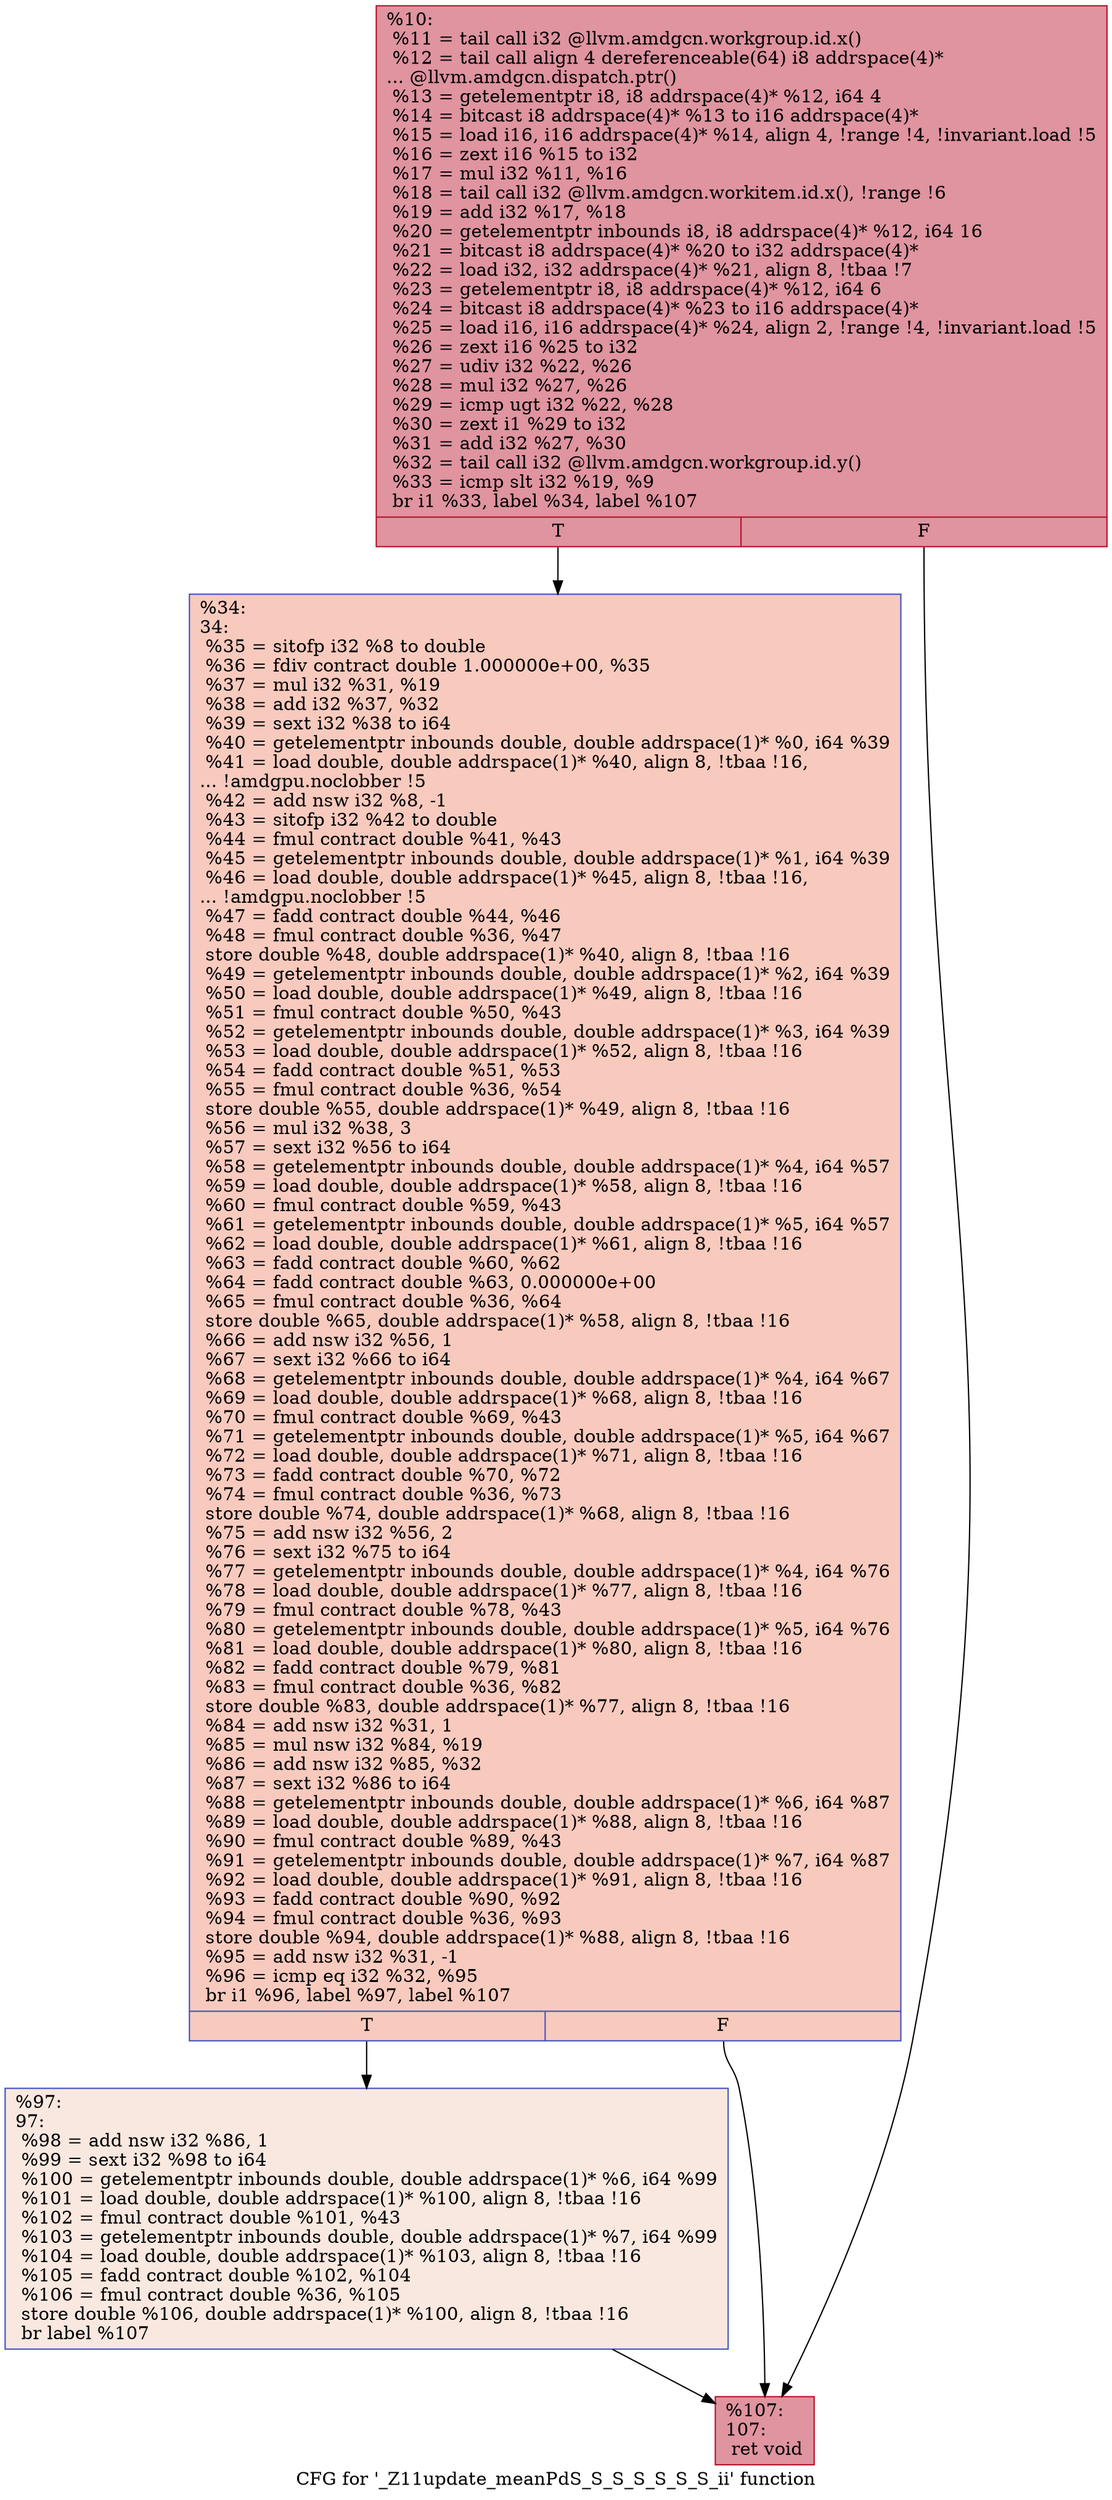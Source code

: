 digraph "CFG for '_Z11update_meanPdS_S_S_S_S_S_S_ii' function" {
	label="CFG for '_Z11update_meanPdS_S_S_S_S_S_S_ii' function";

	Node0x523c9e0 [shape=record,color="#b70d28ff", style=filled, fillcolor="#b70d2870",label="{%10:\l  %11 = tail call i32 @llvm.amdgcn.workgroup.id.x()\l  %12 = tail call align 4 dereferenceable(64) i8 addrspace(4)*\l... @llvm.amdgcn.dispatch.ptr()\l  %13 = getelementptr i8, i8 addrspace(4)* %12, i64 4\l  %14 = bitcast i8 addrspace(4)* %13 to i16 addrspace(4)*\l  %15 = load i16, i16 addrspace(4)* %14, align 4, !range !4, !invariant.load !5\l  %16 = zext i16 %15 to i32\l  %17 = mul i32 %11, %16\l  %18 = tail call i32 @llvm.amdgcn.workitem.id.x(), !range !6\l  %19 = add i32 %17, %18\l  %20 = getelementptr inbounds i8, i8 addrspace(4)* %12, i64 16\l  %21 = bitcast i8 addrspace(4)* %20 to i32 addrspace(4)*\l  %22 = load i32, i32 addrspace(4)* %21, align 8, !tbaa !7\l  %23 = getelementptr i8, i8 addrspace(4)* %12, i64 6\l  %24 = bitcast i8 addrspace(4)* %23 to i16 addrspace(4)*\l  %25 = load i16, i16 addrspace(4)* %24, align 2, !range !4, !invariant.load !5\l  %26 = zext i16 %25 to i32\l  %27 = udiv i32 %22, %26\l  %28 = mul i32 %27, %26\l  %29 = icmp ugt i32 %22, %28\l  %30 = zext i1 %29 to i32\l  %31 = add i32 %27, %30\l  %32 = tail call i32 @llvm.amdgcn.workgroup.id.y()\l  %33 = icmp slt i32 %19, %9\l  br i1 %33, label %34, label %107\l|{<s0>T|<s1>F}}"];
	Node0x523c9e0:s0 -> Node0x523efc0;
	Node0x523c9e0:s1 -> Node0x5240c70;
	Node0x523efc0 [shape=record,color="#3d50c3ff", style=filled, fillcolor="#ef886b70",label="{%34:\l34:                                               \l  %35 = sitofp i32 %8 to double\l  %36 = fdiv contract double 1.000000e+00, %35\l  %37 = mul i32 %31, %19\l  %38 = add i32 %37, %32\l  %39 = sext i32 %38 to i64\l  %40 = getelementptr inbounds double, double addrspace(1)* %0, i64 %39\l  %41 = load double, double addrspace(1)* %40, align 8, !tbaa !16,\l... !amdgpu.noclobber !5\l  %42 = add nsw i32 %8, -1\l  %43 = sitofp i32 %42 to double\l  %44 = fmul contract double %41, %43\l  %45 = getelementptr inbounds double, double addrspace(1)* %1, i64 %39\l  %46 = load double, double addrspace(1)* %45, align 8, !tbaa !16,\l... !amdgpu.noclobber !5\l  %47 = fadd contract double %44, %46\l  %48 = fmul contract double %36, %47\l  store double %48, double addrspace(1)* %40, align 8, !tbaa !16\l  %49 = getelementptr inbounds double, double addrspace(1)* %2, i64 %39\l  %50 = load double, double addrspace(1)* %49, align 8, !tbaa !16\l  %51 = fmul contract double %50, %43\l  %52 = getelementptr inbounds double, double addrspace(1)* %3, i64 %39\l  %53 = load double, double addrspace(1)* %52, align 8, !tbaa !16\l  %54 = fadd contract double %51, %53\l  %55 = fmul contract double %36, %54\l  store double %55, double addrspace(1)* %49, align 8, !tbaa !16\l  %56 = mul i32 %38, 3\l  %57 = sext i32 %56 to i64\l  %58 = getelementptr inbounds double, double addrspace(1)* %4, i64 %57\l  %59 = load double, double addrspace(1)* %58, align 8, !tbaa !16\l  %60 = fmul contract double %59, %43\l  %61 = getelementptr inbounds double, double addrspace(1)* %5, i64 %57\l  %62 = load double, double addrspace(1)* %61, align 8, !tbaa !16\l  %63 = fadd contract double %60, %62\l  %64 = fadd contract double %63, 0.000000e+00\l  %65 = fmul contract double %36, %64\l  store double %65, double addrspace(1)* %58, align 8, !tbaa !16\l  %66 = add nsw i32 %56, 1\l  %67 = sext i32 %66 to i64\l  %68 = getelementptr inbounds double, double addrspace(1)* %4, i64 %67\l  %69 = load double, double addrspace(1)* %68, align 8, !tbaa !16\l  %70 = fmul contract double %69, %43\l  %71 = getelementptr inbounds double, double addrspace(1)* %5, i64 %67\l  %72 = load double, double addrspace(1)* %71, align 8, !tbaa !16\l  %73 = fadd contract double %70, %72\l  %74 = fmul contract double %36, %73\l  store double %74, double addrspace(1)* %68, align 8, !tbaa !16\l  %75 = add nsw i32 %56, 2\l  %76 = sext i32 %75 to i64\l  %77 = getelementptr inbounds double, double addrspace(1)* %4, i64 %76\l  %78 = load double, double addrspace(1)* %77, align 8, !tbaa !16\l  %79 = fmul contract double %78, %43\l  %80 = getelementptr inbounds double, double addrspace(1)* %5, i64 %76\l  %81 = load double, double addrspace(1)* %80, align 8, !tbaa !16\l  %82 = fadd contract double %79, %81\l  %83 = fmul contract double %36, %82\l  store double %83, double addrspace(1)* %77, align 8, !tbaa !16\l  %84 = add nsw i32 %31, 1\l  %85 = mul nsw i32 %84, %19\l  %86 = add nsw i32 %85, %32\l  %87 = sext i32 %86 to i64\l  %88 = getelementptr inbounds double, double addrspace(1)* %6, i64 %87\l  %89 = load double, double addrspace(1)* %88, align 8, !tbaa !16\l  %90 = fmul contract double %89, %43\l  %91 = getelementptr inbounds double, double addrspace(1)* %7, i64 %87\l  %92 = load double, double addrspace(1)* %91, align 8, !tbaa !16\l  %93 = fadd contract double %90, %92\l  %94 = fmul contract double %36, %93\l  store double %94, double addrspace(1)* %88, align 8, !tbaa !16\l  %95 = add nsw i32 %31, -1\l  %96 = icmp eq i32 %32, %95\l  br i1 %96, label %97, label %107\l|{<s0>T|<s1>F}}"];
	Node0x523efc0:s0 -> Node0x5244770;
	Node0x523efc0:s1 -> Node0x5240c70;
	Node0x5244770 [shape=record,color="#3d50c3ff", style=filled, fillcolor="#f1ccb870",label="{%97:\l97:                                               \l  %98 = add nsw i32 %86, 1\l  %99 = sext i32 %98 to i64\l  %100 = getelementptr inbounds double, double addrspace(1)* %6, i64 %99\l  %101 = load double, double addrspace(1)* %100, align 8, !tbaa !16\l  %102 = fmul contract double %101, %43\l  %103 = getelementptr inbounds double, double addrspace(1)* %7, i64 %99\l  %104 = load double, double addrspace(1)* %103, align 8, !tbaa !16\l  %105 = fadd contract double %102, %104\l  %106 = fmul contract double %36, %105\l  store double %106, double addrspace(1)* %100, align 8, !tbaa !16\l  br label %107\l}"];
	Node0x5244770 -> Node0x5240c70;
	Node0x5240c70 [shape=record,color="#b70d28ff", style=filled, fillcolor="#b70d2870",label="{%107:\l107:                                              \l  ret void\l}"];
}
